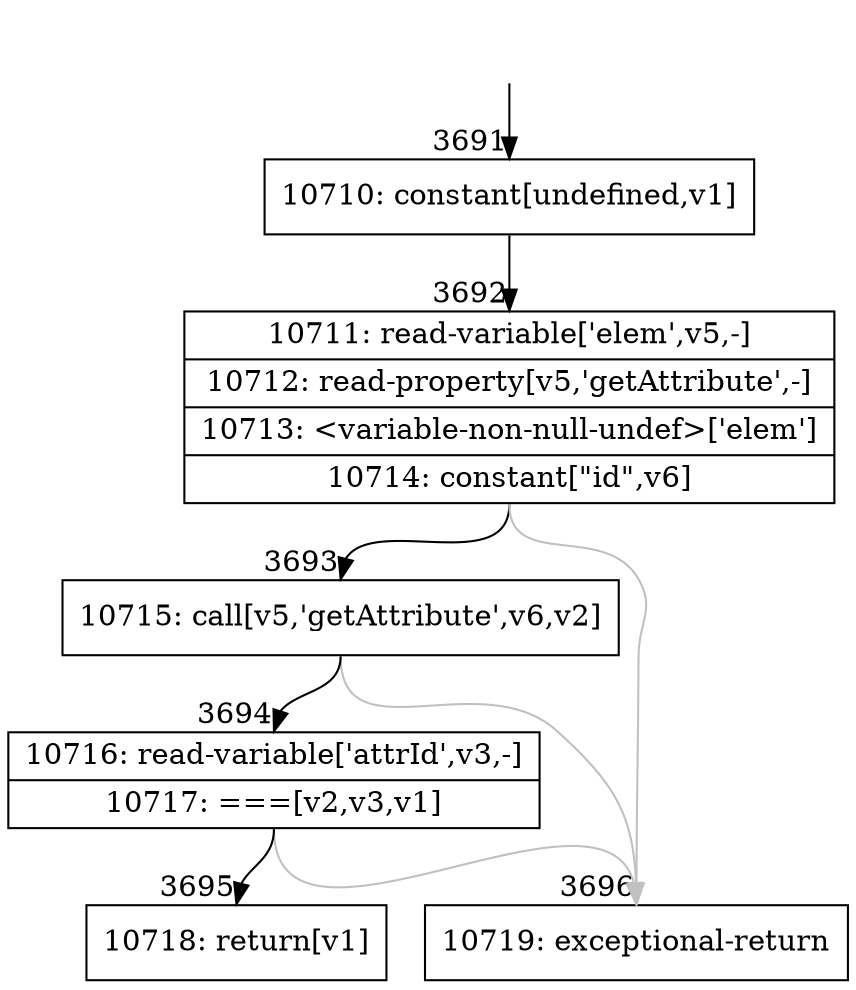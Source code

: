 digraph {
rankdir="TD"
BB_entry243[shape=none,label=""];
BB_entry243 -> BB3691 [tailport=s, headport=n, headlabel="    3691"]
BB3691 [shape=record label="{10710: constant[undefined,v1]}" ] 
BB3691 -> BB3692 [tailport=s, headport=n, headlabel="      3692"]
BB3692 [shape=record label="{10711: read-variable['elem',v5,-]|10712: read-property[v5,'getAttribute',-]|10713: \<variable-non-null-undef\>['elem']|10714: constant[\"id\",v6]}" ] 
BB3692 -> BB3693 [tailport=s, headport=n, headlabel="      3693"]
BB3692 -> BB3696 [tailport=s, headport=n, color=gray, headlabel="      3696"]
BB3693 [shape=record label="{10715: call[v5,'getAttribute',v6,v2]}" ] 
BB3693 -> BB3694 [tailport=s, headport=n, headlabel="      3694"]
BB3693 -> BB3696 [tailport=s, headport=n, color=gray]
BB3694 [shape=record label="{10716: read-variable['attrId',v3,-]|10717: ===[v2,v3,v1]}" ] 
BB3694 -> BB3695 [tailport=s, headport=n, headlabel="      3695"]
BB3694 -> BB3696 [tailport=s, headport=n, color=gray]
BB3695 [shape=record label="{10718: return[v1]}" ] 
BB3696 [shape=record label="{10719: exceptional-return}" ] 
}
